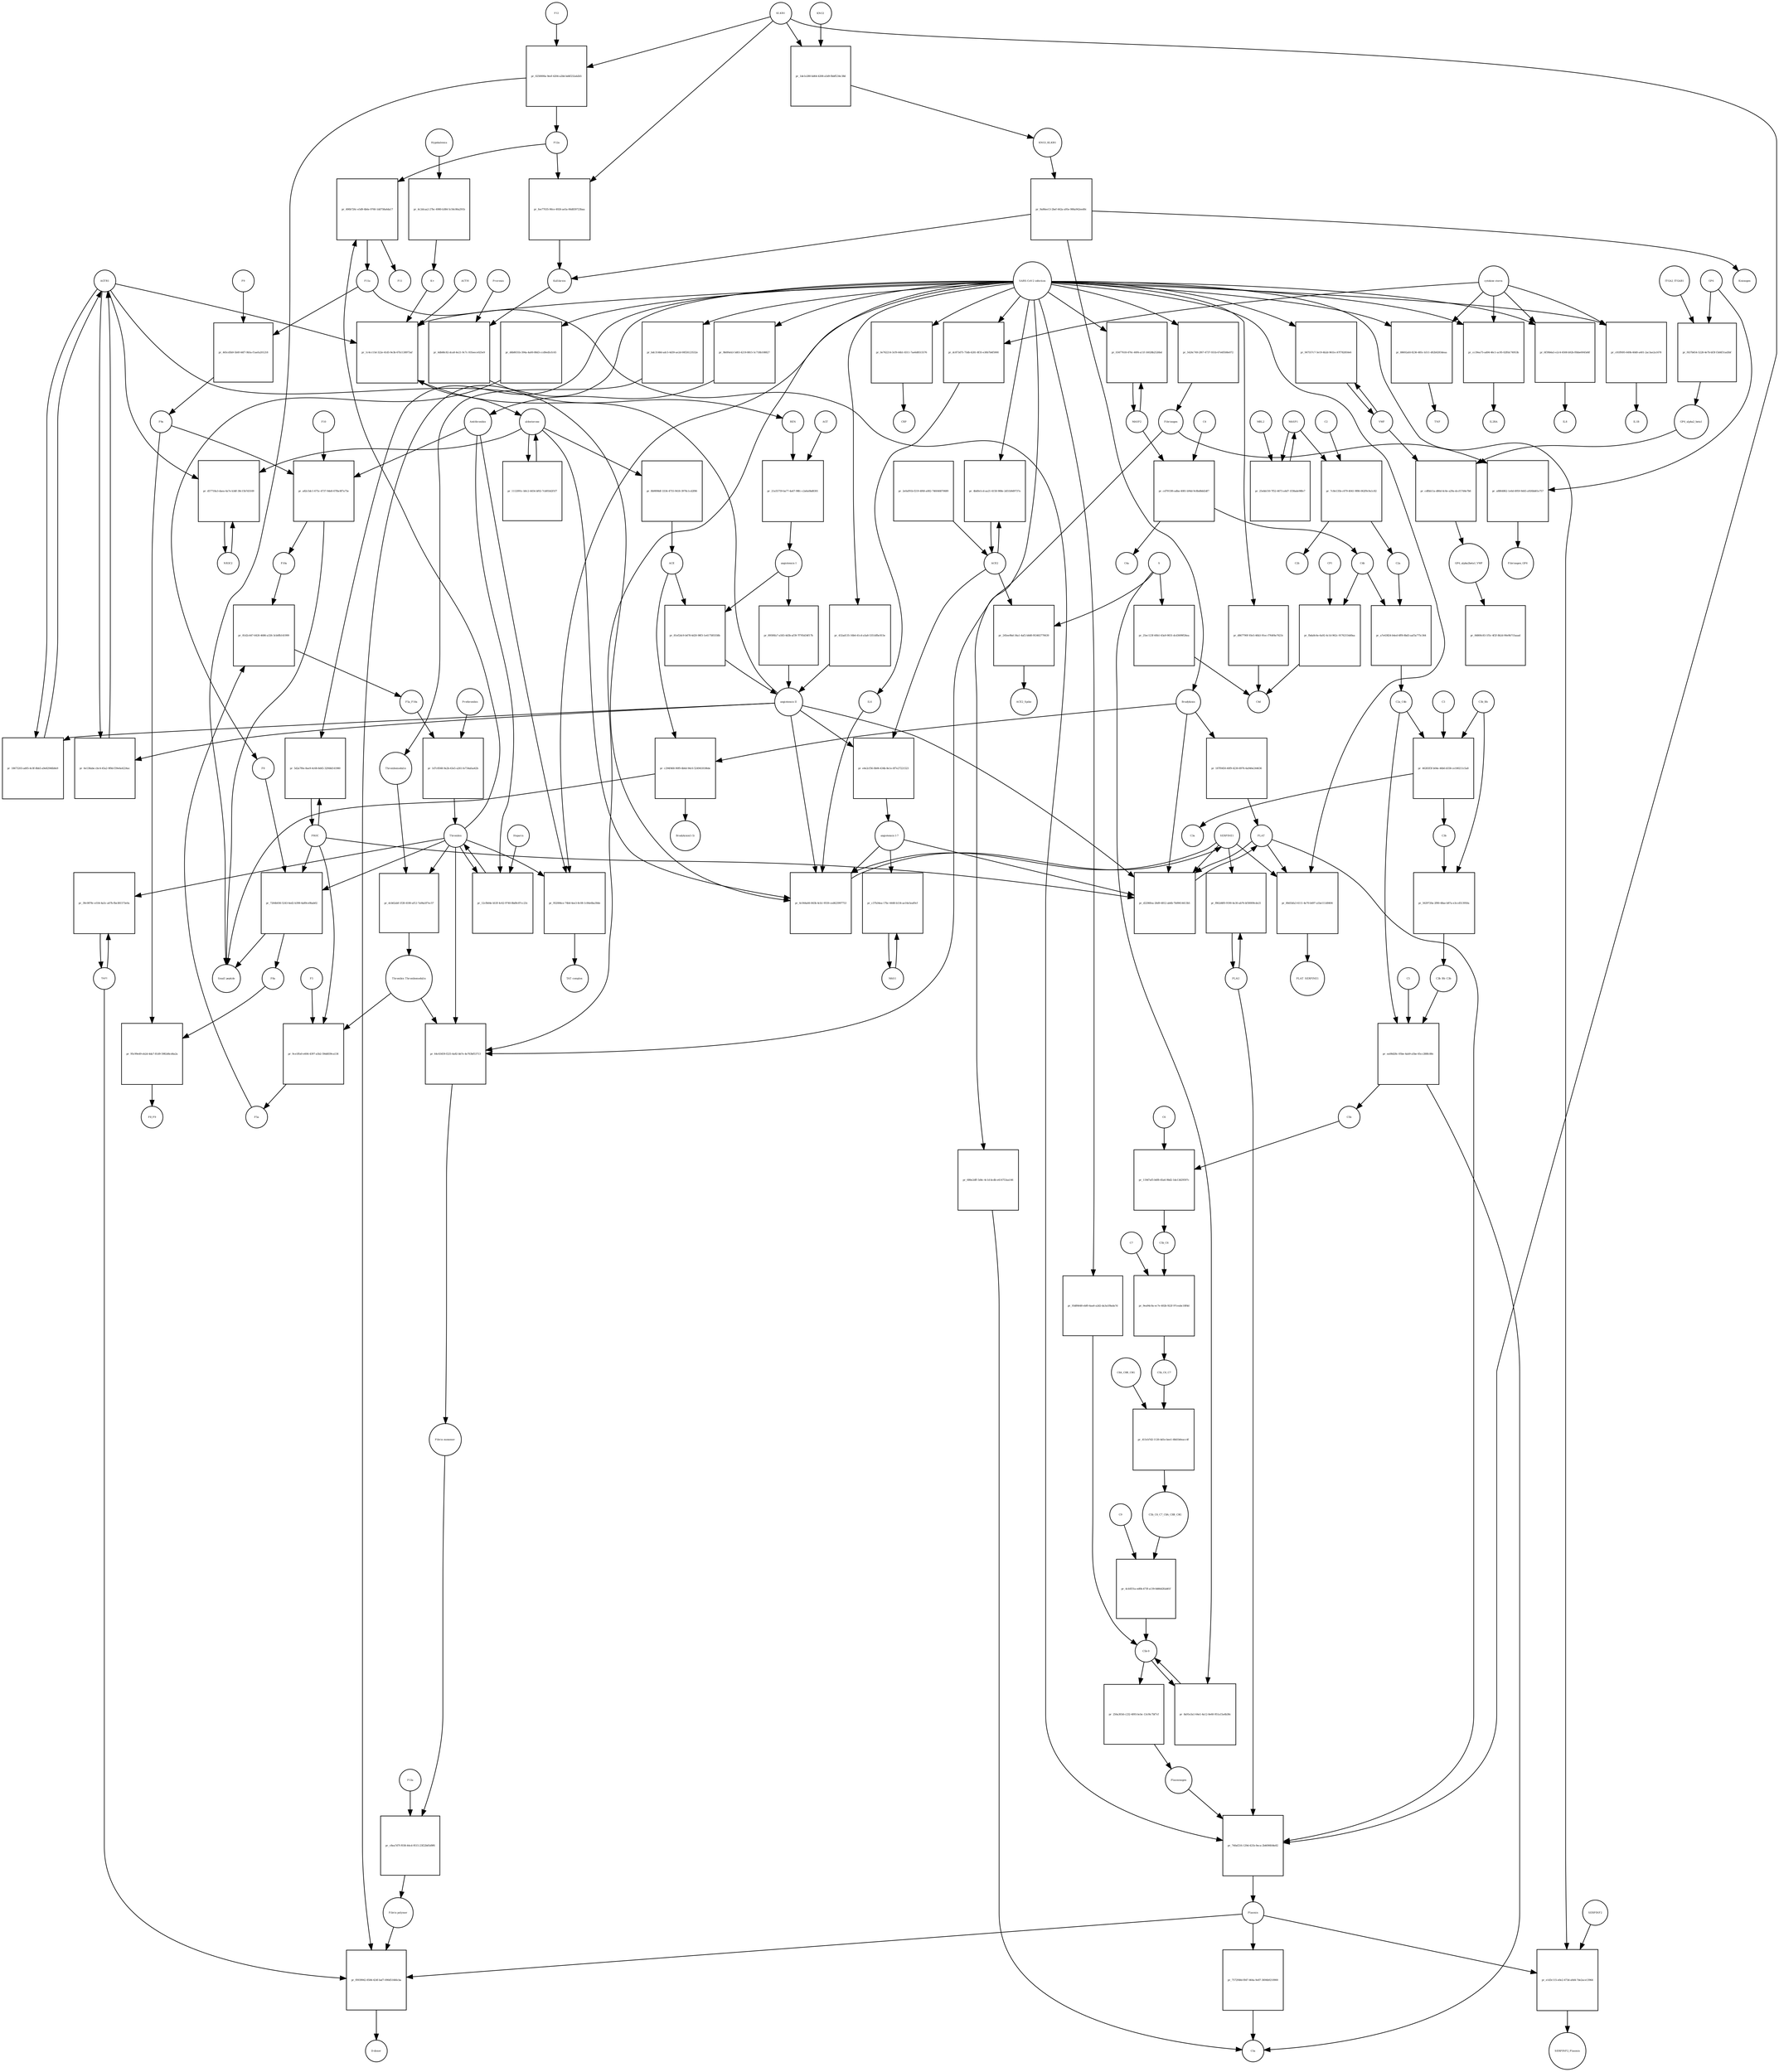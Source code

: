 strict digraph  {
F8 [annotation="urn_miriam_hgnc_3546|urn_miriam_taxonomy_9606", bipartite=0, cls=macromolecule, fontsize=4, label=F8, shape=circle];
"pr_7264b036-5243-4ed2-b398-4a89ce9bab02" [annotation="", bipartite=1, cls=process, fontsize=4, label="pr_7264b036-5243-4ed2-b398-4a89ce9bab02", shape=square];
"Small peptide" [annotation=urn_miriam_mesh_D010446, bipartite=0, cls=macromolecule, fontsize=4, label="Small peptide", shape=circle];
F8a [annotation="urn_miriam_hgnc.symbol_F8|urn_miriam_mesh_D015944|urn_miriam_taxonomy_9606", bipartite=0, cls=macromolecule, fontsize=4, label=F8a, shape=circle];
Thrombin [annotation="urn_miriam_hgnc_3535|urn_miriam_taxonomy_9606", bipartite=0, cls=macromolecule, fontsize=4, label=Thrombin, shape=circle];
PROC [annotation="urn_miriam_hgnc_9451|urn_miriam_taxonomy_9606", bipartite=0, cls=macromolecule, fontsize=4, label=PROC, shape=circle];
AGTR1 [annotation=urn_miriam_hgnc_336, bipartite=0, cls=macromolecule, fontsize=4, label=AGTR1, shape=circle];
"pr_18673203-ad05-4c0f-8bb5-a9e82946b8e9" [annotation="", bipartite=1, cls=process, fontsize=4, label="pr_18673203-ad05-4c0f-8bb5-a9e82946b8e9", shape=square];
"angiotensin II" [annotation="urn_miriam_obo.chebi_CHEBI%3A2718|urn_miriam_taxonomy_9606", bipartite=0, cls="simple chemical", fontsize=4, label="angiotensin II", shape=circle];
NR3C2 [annotation="", bipartite=0, cls=macromolecule, fontsize=4, label=NR3C2, shape=circle];
"pr_d57718a3-daea-4a7e-b3df-38c15b7d3169" [annotation="", bipartite=1, cls=process, fontsize=4, label="pr_d57718a3-daea-4a7e-b3df-38c15b7d3169", shape=square];
aldosterone [annotation="urn_miriam_obo.chebi_CHEBI%3A27584", bipartite=0, cls="simple chemical", fontsize=4, label=aldosterone, shape=circle];
"pr_1112091c-b0c2-4454-bf02-7cbf03d2f1f7" [annotation="", bipartite=1, cls=process, fontsize=4, label="pr_1112091c-b0c2-4454-bf02-7cbf03d2f1f7", shape=square];
SERPINE1 [annotation="", bipartite=0, cls=macromolecule, fontsize=4, label=SERPINE1, shape=circle];
"pr_6c044a66-843b-4cb1-9559-ced623997753" [annotation="", bipartite=1, cls=process, fontsize=4, label="pr_6c044a66-843b-4cb1-9559-ced623997753", shape=square];
"angiotensin I-7" [annotation="urn_miriam_obo.chebi_CHEBI%3A55438|urn_miriam_taxonomy_9606", bipartite=0, cls="simple chemical", fontsize=4, label="angiotensin I-7", shape=circle];
IL6 [annotation="urn_miriam_hgnc_6018|urn_miriam_taxonomy_9606", bipartite=0, cls=macromolecule, fontsize=4, label=IL6, shape=circle];
"pr_1c4cc15d-322e-41d5-9e3b-67b1138973af" [annotation="", bipartite=1, cls=process, fontsize=4, label="pr_1c4cc15d-322e-41d5-9e3b-67b1138973af", shape=square];
"SARS-CoV-2 infection" [annotation="urn_miriam_taxonomy_2697049|urn_miriam_mesh_D012327", bipartite=0, cls=phenotype, fontsize=4, label="SARS-CoV-2 infection", shape=circle];
"K+" [annotation="urn_miriam_obo.chebi_CHEBI%3A29103", bipartite=0, cls="simple chemical", fontsize=4, label="K+", shape=circle];
ACTH [annotation=urn_miriam_hgnc_9201, bipartite=0, cls="simple chemical", fontsize=4, label=ACTH, shape=circle];
"pr_432ad135-16b4-41cd-a5a8-5351dfbc815e" [annotation="", bipartite=1, cls=process, fontsize=4, label="pr_432ad135-16b4-41cd-a5a8-5351dfbc815e", shape=square];
Bradykinin [annotation="urn_miriam_obo.chebi_CHEBI%3A3165|urn_miriam_taxonomy_9606", bipartite=0, cls=macromolecule, fontsize=4, label=Bradykinin, shape=circle];
"pr_c294f468-90f9-4b6d-94c0-5249418186de" [annotation="", bipartite=1, cls=process, fontsize=4, label="pr_c294f468-90f9-4b6d-94c0-5249418186de", shape=square];
"Bradykinin(1-5)" [annotation="urn_miriam_mesh_C079000|urn_miriam_taxonomy_9606", bipartite=0, cls=macromolecule, fontsize=4, label="Bradykinin(1-5)", shape=circle];
ACE [annotation="urn_miriam_hgnc_2707|urn_miriam_taxonomy_9606", bipartite=0, cls=macromolecule, fontsize=4, label=ACE, shape=circle];
"pr_187f0450-40f9-4230-8976-6a946e244636" [annotation="", bipartite=1, cls=process, fontsize=4, label="pr_187f0450-40f9-4230-8976-6a946e244636", shape=square];
PLAT [annotation="urn_miriam_hgnc_9051|urn_miriam_taxonomy_9606", bipartite=0, cls=macromolecule, fontsize=4, label=PLAT, shape=circle];
"pr_6e138abe-cbc4-45a2-9f8d-f39e6a4224ac" [annotation="", bipartite=1, cls=process, fontsize=4, label="pr_6e138abe-cbc4-45a2-9f8d-f39e6a4224ac", shape=square];
MAS1 [annotation="", bipartite=0, cls=macromolecule, fontsize=4, label=MAS1, shape=circle];
"pr_c37b34ea-17bc-4448-b134-ae16e5eaf0cf" [annotation="", bipartite=1, cls=process, fontsize=4, label="pr_c37b34ea-17bc-4448-b134-ae16e5eaf0cf", shape=square];
Fibrinogen [annotation="urn_miriam_pubmed_19296670|urn_miriam_obo.go_GO%3A0005577|urn_miriam_hgnc_3661|urn_miriam_hgnc_3662|urn_miriam_hgnc_3694|urn_miriam_taxonomy_9606", bipartite=0, cls=complex, fontsize=4, label=Fibrinogen, shape=circle];
"pr_a8864862-1e6d-4959-9d45-a926bb81e757" [annotation="", bipartite=1, cls=process, fontsize=4, label="pr_a8864862-1e6d-4959-9d45-a926bb81e757", shape=square];
GP6 [annotation="urn_miriam_hgnc_HGNC%3A14388|urn_miriam_taxonomy_9606", bipartite=0, cls=macromolecule, fontsize=4, label=GP6, shape=circle];
Fibrinogen_GP6 [annotation="urn_miriam_pubmed_19296670|urn_miriam_obo.go_GO%3A0005577|urn_miriam_hgnc_HGNC%3A14388|urn_miriam_taxonomy_9606", bipartite=0, cls=complex, fontsize=4, label=Fibrinogen_GP6, shape=circle];
GP6_alpha2_beta1 [annotation="urn_miriam_pubmed_25051961|urn_miriam_taxonomy_10090|urn_miriam_hgnc_14338|urn_miriam_hgnc_6137|urn_miriam_hgnc_6153", bipartite=0, cls=complex, fontsize=4, label=GP6_alpha2_beta1, shape=circle];
"pr_cdfbb11a-d86d-4c6e-a29a-dccf17d4e7b6" [annotation="", bipartite=1, cls=process, fontsize=4, label="pr_cdfbb11a-d86d-4c6e-a29a-dccf17d4e7b6", shape=square];
VWF [annotation="urn_miriam_hgnc_12726|urn_miriam_taxonomy_9606", bipartite=0, cls=macromolecule, fontsize=4, label=VWF, shape=circle];
GP6_alpha2beta1_VWF [annotation="urn_miriam_pubmed_25051961|urn_miriam_taxonomy_10090|urn_miriam_hgnc_14338|urn_miriam_hgnc_6137|urn_miriam_hgnc_6153|urn_miriam_hgnc_12726", bipartite=0, cls=complex, fontsize=4, label=GP6_alpha2beta1_VWF, shape=circle];
"pr_f437b654-5228-4e7b-bf3f-f3d4f31ad3bf" [annotation="", bipartite=1, cls=process, fontsize=4, label="pr_f437b654-5228-4e7b-bf3f-f3d4f31ad3bf", shape=square];
ITGA2_ITGAB1 [annotation="urn_miriam_intact_EBI-16428357|urn_miriam_hgnc_6137|urn_miriam_hgnc_6153|urn_miriam_taxonomy_9606", bipartite=0, cls=complex, fontsize=4, label=ITGA2_ITGAB1, shape=circle];
"pr_84800c83-1f5c-4f2f-8b2d-90e9b715aaad" [annotation="", bipartite=1, cls="omitted process", fontsize=4, label="pr_84800c83-1f5c-4f2f-8b2d-90e9b715aaad", shape=square];
"Fibrin polymer" [annotation="urn_miriam_mesh_C465961|urn_miriam_taxonomy_9606", bipartite=0, cls=macromolecule, fontsize=4, label="Fibrin polymer", shape=circle];
"pr_f0939942-8584-424f-baf7-090d51666cba" [annotation="", bipartite=1, cls=process, fontsize=4, label="pr_f0939942-8584-424f-baf7-090d51666cba", shape=square];
"D-dimer" [annotation="urn_miriam_pubmed_19008457|urn_miriam_mesh_C036309|urn_miriam_taxonomy_9606", bipartite=0, cls=macromolecule, fontsize=4, label="D-dimer", shape=circle];
Plasmin [annotation="urn_miriam_hgnc.symbol_PLG|urn_miriam_mesh_D005341|urn_miriam_brenda_3.4.21.7|urn_miriam_taxonomy_9606", bipartite=0, cls=macromolecule, fontsize=4, label=Plasmin, shape=circle];
TAFI [annotation="urn_miriam_hgnc_1546|urn_miriam_taxonomy_9606", bipartite=0, cls=macromolecule, fontsize=4, label=TAFI, shape=circle];
"Fibrin monomer" [annotation="urn_miriam_mesh_C011468|urn_miriam_taxonomy_9606", bipartite=0, cls=macromolecule, fontsize=4, label="Fibrin monomer", shape=circle];
"pr_c8ea7d7f-f038-44cd-9515-23f22b05d9f6" [annotation="", bipartite=1, cls=process, fontsize=4, label="pr_c8ea7d7f-f038-44cd-9515-23f22b05d9f6", shape=square];
F13a [annotation="urn_miriam_hgnc.symbol_F13|urn_miriam_mesh_D026122|urn_miriam_brenda_2.3.2.13|urn_miriam_taxonomy_9606", bipartite=0, cls=macromolecule, fontsize=4, label=F13a, shape=circle];
"pr_88692afd-8236-485c-b511-d02b0283deaa" [annotation="", bipartite=1, cls=process, fontsize=4, label="pr_88692afd-8236-485c-b511-d02b0283deaa", shape=square];
TNF [annotation="urn_miriam_hgnc_11892|urn_miriam_taxonomy_9606", bipartite=0, cls=macromolecule, fontsize=4, label=TNF, shape=circle];
"cytokine storm" [annotation="urn_miriam_pubmed_2504360|urn_miriam_taxonomy_9606", bipartite=0, cls=phenotype, fontsize=4, label="cytokine storm", shape=circle];
"pr_7572f48d-f847-464a-9e87-3694b9210900" [annotation="", bipartite=1, cls=process, fontsize=4, label="pr_7572f48d-f847-464a-9e87-3694b9210900", shape=square];
C5a [annotation="urn_miriam_hgnc.symbol_C5|urn_miriam_mesh_D015936|urn_miriam_taxonomy_9606", bipartite=0, cls=macromolecule, fontsize=4, label=C5a, shape=circle];
"pr_256a303d-c232-4093-bcbc-13cf4c7bf7cf" [annotation="", bipartite=1, cls=process, fontsize=4, label="pr_256a303d-c232-4093-bcbc-13cf4c7bf7cf", shape=square];
Plasminogen [annotation="urn_miriam_hgnc_9071|urn_miriam_taxonomy_9606", bipartite=0, cls=macromolecule, fontsize=4, label=Plasminogen, shape=circle];
"C5b-9" [annotation="urn_miriam_obo.go_GO%3A0005579|urn_miriam_mesh_D015938|urn_miriam_mesh_D050776|urn_miriam_hgnc_1339|urn_miriam_hgnc_1346|urn_miriam_hgnc_1352|urn_miriam_hgnc_1353|urn_miriam_hgnc_1354|urn_miriam_hgnc_1358|urn_miriam_taxonomy_9606", bipartite=0, cls=complex, fontsize=4, label="C5b-9", shape=circle];
C2 [annotation="urn_miriam_hgnc_1248|urn_miriam_taxonomy_9606", bipartite=0, cls=macromolecule, fontsize=4, label=C2, shape=circle];
"pr_7c8e135b-c679-4041-9f86-062f9c9a1c82" [annotation="", bipartite=1, cls=process, fontsize=4, label="pr_7c8e135b-c679-4041-9f86-062f9c9a1c82", shape=square];
C2a [annotation="urn_miriam_hgnc.symbol_C2|urn_miriam_mesh_D050678|urn_miriam_taxonomy_9606", bipartite=0, cls=macromolecule, fontsize=4, label=C2a, shape=circle];
C2b [annotation="urn_miriam_hgnc.symbol_C2|urn_miriam_mesh_D050679|urn_miriam_taxonomy_9606", bipartite=0, cls=macromolecule, fontsize=4, label=C2b, shape=circle];
MASP1 [annotation="urn_miriam_hgnc_6901|urn_miriam_taxonomy_9606", bipartite=0, cls=macromolecule, fontsize=4, label=MASP1, shape=circle];
"pr_cc39ea75-ad04-46c1-ac95-02ffdc74953b" [annotation="", bipartite=1, cls=process, fontsize=4, label="pr_cc39ea75-ad04-46c1-ac95-02ffdc74953b", shape=square];
IL2RA [annotation="urn_miriam_hgnc_6008|urn_miriam_taxonomy_9606", bipartite=0, cls=macromolecule, fontsize=4, label=IL2RA, shape=circle];
"pr_6f39b6a5-e2c4-4508-b92b-f0bbe0045d4f" [annotation="", bipartite=1, cls=process, fontsize=4, label="pr_6f39b6a5-e2c4-4508-b92b-f0bbe0045d4f", shape=square];
IL8 [annotation="urn_miriam_hgnc_6025|urn_miriam_taxonomy_9606", bipartite=0, cls=macromolecule, fontsize=4, label=IL8, shape=circle];
"pr_686e2dff-5d4c-4c1d-bcdb-e414753aa146" [annotation="", bipartite=1, cls=process, fontsize=4, label="pr_686e2dff-5d4c-4c1d-bcdb-e414753aa146", shape=square];
"pr_dc873d75-75db-4281-8f35-e30b7b4f5900" [annotation="", bipartite=1, cls=process, fontsize=4, label="pr_dc873d75-75db-4281-8f35-e30b7b4f5900", shape=square];
"pr_c81ff695-649b-40d0-a401-2ac3ae2a1678" [annotation="", bipartite=1, cls=process, fontsize=4, label="pr_c81ff695-649b-40d0-a401-2ac3ae2a1678", shape=square];
IL1B [annotation="urn_miriam_hgnc_5992|urn_miriam_taxonomy_9606", bipartite=0, cls=macromolecule, fontsize=4, label=IL1B, shape=circle];
Prorenin [annotation="urn_miriam_hgnc_9958|urn_miriam_taxonomy_9606", bipartite=0, cls=macromolecule, fontsize=4, label=Prorenin, shape=circle];
"pr_4db68c82-dca8-4e21-9c7c-935eece025e9" [annotation="", bipartite=1, cls=process, fontsize=4, label="pr_4db68c82-dca8-4e21-9c7c-935eece025e9", shape=square];
REN [annotation="urn_miriam_hgnc.symbol_REN|urn_miriam_taxonomy_9606", bipartite=0, cls=macromolecule, fontsize=4, label=REN, shape=circle];
Kallikrein [annotation="urn_miriam_hgnc.symbol_KLKB1|urn_miriam_mesh_D020842|urn_miriam_brenda_3.4.21.34|urn_miriam_taxonomy_9606", bipartite=0, cls=macromolecule, fontsize=4, label=Kallikrein, shape=circle];
KLKB1 [annotation="urn_miriam_hgnc_6371|urn_miriam_taxonomy_9606", bipartite=0, cls=macromolecule, fontsize=4, label=KLKB1, shape=circle];
"pr_fee77035-90ce-4926-ae5a-06d839723baa" [annotation="", bipartite=1, cls=process, fontsize=4, label="pr_fee77035-90ce-4926-ae5a-06d839723baa", shape=square];
F12a [annotation="urn_miriam_hgnc.symbol_F12|urn_miriam_mesh_D015956|urn_miriam_brenda_3.4.21.38|urn_miriam_taxonomy_9606", bipartite=0, cls=macromolecule, fontsize=4, label=F12a, shape=circle];
"pr_bdc3148d-adc5-4d39-ae2d-00f26123532e" [annotation="", bipartite=1, cls=process, fontsize=4, label="pr_bdc3148d-adc5-4d39-ae2d-00f26123532e", shape=square];
Thrombomodulin [annotation="urn_miriam_hgnc_11784|urn_miriam_taxonomy_9606", bipartite=0, cls=macromolecule, fontsize=4, label=Thrombomodulin, shape=circle];
"pr_e1d3c115-e0e2-473d-a9d4-7de2ace13964" [annotation="", bipartite=1, cls=process, fontsize=4, label="pr_e1d3c115-e0e2-473d-a9d4-7de2ace13964", shape=square];
SERPINF2 [annotation="urn_miriam_hgnc_9075|urn_miriam_taxonomy_9606", bipartite=0, cls=macromolecule, fontsize=4, label=SERPINF2, shape=circle];
SERPINF2_Plasmin [annotation="urn_miriam_pubmed_2437112|urn_miriam_biogrid_314240|urn_miriam_hgnc_9075|urn_miriam_mesh_D005341|urn_miriam_taxonomy_9606", bipartite=0, cls=complex, fontsize=4, label=SERPINF2_Plasmin, shape=circle];
"pr_d867790f-93e5-46b3-91ec-f764f4e7623c" [annotation="", bipartite=1, cls=process, fontsize=4, label="pr_d867790f-93e5-46b3-91ec-f764f4e7623c", shape=square];
C4d [annotation="urn_miriam_hgnc.symbol_C4b|urn_miriam_mesh_C032261|urn_miriam_taxonomy_9606", bipartite=0, cls=macromolecule, fontsize=4, label=C4d, shape=circle];
"pr_93df6648-ebf0-4aa6-a2d2-da3a1f8ada7d" [annotation="", bipartite=1, cls=process, fontsize=4, label="pr_93df6648-ebf0-4aa6-a2d2-da3a1f8ada7d", shape=square];
"pr_5d2a7f6e-8ae9-4c68-8d45-32f48d141980" [annotation="", bipartite=1, cls=process, fontsize=4, label="pr_5d2a7f6e-8ae9-4c68-8d45-32f48d141980", shape=square];
"pr_947557c7-5e19-4b2d-961b-c47f782850e6" [annotation="", bipartite=1, cls=process, fontsize=4, label="pr_947557c7-5e19-4b2d-961b-c47f782850e6", shape=square];
"pr_0e762214-3cf9-44b1-8311-7ae6d8515576" [annotation="", bipartite=1, cls=process, fontsize=4, label="pr_0e762214-3cf9-44b1-8311-7ae6d8515576", shape=square];
CRP [annotation="urn_miriam_hgnc_2367|urn_miriam_taxonomy_9606", bipartite=0, cls=macromolecule, fontsize=4, label=CRP, shape=circle];
"pr_8a91e3a1-64e1-4a12-8e60-951a15a4b38c" [annotation="", bipartite=1, cls=process, fontsize=4, label="pr_8a91e3a1-64e1-4a12-8e60-951a15a4b38c", shape=square];
S [annotation="urn_miriam_uniprot_P0DTC2|urn_miriam_uniprot_P59594|urn_miriam_taxonomy_2697049", bipartite=0, cls=macromolecule, fontsize=4, label=S, shape=circle];
"pr_25ec123f-60b1-43a9-9831-dcd3699f26ea" [annotation="", bipartite=1, cls=process, fontsize=4, label="pr_25ec123f-60b1-43a9-9831-dcd3699f26ea", shape=square];
"pr_e4e2cf56-0b06-434b-8e1e-0f7e27221523" [annotation="", bipartite=1, cls=process, fontsize=4, label="pr_e4e2cf56-0b06-434b-8e1e-0f7e27221523", shape=square];
ACE2 [annotation="urn_miriam_hgnc_13557|urn_miriam_taxonomy_9606", bipartite=0, cls=macromolecule, fontsize=4, label=ACE2, shape=circle];
"pr_2e0af91b-f219-4f68-a082-746046870689" [annotation="", bipartite=1, cls=process, fontsize=4, label="pr_2e0af91b-f219-4f68-a082-746046870689", shape=square];
"pr_245ee9bd-34a1-4af2-b8d0-f63402770639" [annotation="", bipartite=1, cls=process, fontsize=4, label="pr_245ee9bd-34a1-4af2-b8d0-f63402770639", shape=square];
ACE2_Spike [annotation="urn_miriam_pdb_6CS2|urn_miriam_hgnc_13557|urn_miriam_uniprot_P0DTC2|urn_miriam_taxonomy_9606|urn_miriam_taxonomy_2697049", bipartite=0, cls=complex, fontsize=4, label=ACE2_Spike, shape=circle];
"pr_4bd0e1cd-aa21-4158-988e-2d51b9d9737a" [annotation="", bipartite=1, cls=process, fontsize=4, label="pr_4bd0e1cd-aa21-4158-988e-2d51b9d9737a", shape=square];
"pr_9b0f4eb3-5d03-4219-8815-5c718b108827" [annotation="", bipartite=1, cls=process, fontsize=4, label="pr_9b0f4eb3-5d03-4219-8815-5c718b108827", shape=square];
Antithrombin [annotation="urn_miriam_hgnc_775|urn_miriam_taxonomy_9606", bipartite=0, cls=macromolecule, fontsize=4, label=Antithrombin, shape=circle];
"pr_d6b8031b-394a-4a00-88d3-ccd9ed5cfc65" [annotation="", bipartite=1, cls=process, fontsize=4, label="pr_d6b8031b-394a-4a00-88d3-ccd9ed5cfc65", shape=square];
C4b [annotation="urn_miriam_hgnc_1324|urn_miriam_taxonomy_9606", bipartite=0, cls=macromolecule, fontsize=4, label=C4b, shape=circle];
"pr_fbda8c6e-6a92-4c1d-962c-91762154d0aa" [annotation="", bipartite=1, cls=process, fontsize=4, label="pr_fbda8c6e-6a92-4c1d-962c-91762154d0aa", shape=square];
CFI [annotation="urn_miriam_hgnc_2771|urn_miriam_taxonomy_9606", bipartite=0, cls=macromolecule, fontsize=4, label=CFI, shape=circle];
C3b [annotation="urn_miriam_hgnc.symbol_C3|urn_miriam_mesh_D003179|urn_miriam_taxonomy_9606", bipartite=0, cls=macromolecule, fontsize=4, label=C3b, shape=circle];
"pr_5629720a-2f80-48ae-b87a-e3ccd513950a" [annotation="", bipartite=1, cls=process, fontsize=4, label="pr_5629720a-2f80-48ae-b87a-e3ccd513950a", shape=square];
C3b_Bb [annotation="urn_miriam_pubmed_12440962|urn_miriam_brenda_3.4.21.47|urn_miriam_mesh_D051561|urn_miriam_mesh_D003179|urn_miriam_hgnc_1037|urn_miriam_taxonomy_9606", bipartite=0, cls=complex, fontsize=4, label=C3b_Bb, shape=circle];
C3b_Bb_C3b [annotation="urn_miriam_pubmed_12440962|urn_miriam_brenda_34.4.21.47|urn_miriam_mesh_D051566|urn_miriam_mesh_D003179|urn_miriam_hgnc_1037|urn_miriam_taxonomy_9606", bipartite=0, cls=complex, fontsize=4, label=C3b_Bb_C3b, shape=circle];
"pr_a7e43824-b4ed-4ff8-8bd3-aaf3a775c364" [annotation="", bipartite=1, cls=process, fontsize=4, label="pr_a7e43824-b4ed-4ff8-8bd3-aaf3a775c364", shape=square];
C2a_C4b [annotation="urn_miriam_mesh_D051574|urn_miriam_brenda_3.4.21.43|urn_miriam_mesh_D050678|urn_miriam_hgnc_1324|urn_miriam_taxonomy_9606", bipartite=0, cls=complex, fontsize=4, label=C2a_C4b, shape=circle];
C4 [annotation="urn_miriam_mesh_D00318|urn_miriam_taxonomy_9606", bipartite=0, cls=macromolecule, fontsize=4, label=C4, shape=circle];
"pr_cd7915f6-adba-4081-b94d-9c8bd8dd2df7" [annotation="", bipartite=1, cls=process, fontsize=4, label="pr_cd7915f6-adba-4081-b94d-9c8bd8dd2df7", shape=square];
C4a [annotation="urn_miriam_hgnc_1323|urn_miriam_taxonomy_9606", bipartite=0, cls=macromolecule, fontsize=4, label=C4a, shape=circle];
MASP2 [annotation="urn_miriam_hgnc_6902|urn_miriam_taxonomy_9606", bipartite=0, cls=macromolecule, fontsize=4, label=MASP2, shape=circle];
"pr_25ebb150-7f52-4673-a4d7-1f38ade98fe7" [annotation="", bipartite=1, cls=process, fontsize=4, label="pr_25ebb150-7f52-4673-a4d7-1f38ade98fe7", shape=square];
MBL2 [annotation="urn_miriam_hgnc_6902|urn_miriam_taxonomy_9606", bipartite=0, cls=macromolecule, fontsize=4, label=MBL2, shape=circle];
"pr_03477618-470c-40f4-a11f-16028b2526bd" [annotation="", bipartite=1, cls=process, fontsize=4, label="pr_03477618-470c-40f4-a11f-16028b2526bd", shape=square];
PLAU [annotation="urn_miriam_hgnc_9052|urn_miriam_taxonomy_9606", bipartite=0, cls=macromolecule, fontsize=4, label=PLAU, shape=circle];
"pr_f862d4f0-9190-4e30-ab76-bf30009cde21" [annotation="", bipartite=1, cls=process, fontsize=4, label="pr_f862d4f0-9190-4e30-ab76-bf30009cde21", shape=square];
C5b_C6_C7_C8A_C8B_C8G [annotation="urn_miriam_pubmed_28630159|urn_miriam_mesh_C042295|urn_miriam_mesh_D050776|urn_miriam_hgnc_1339|urn_miriam_hgnc_1352|urn_miriam_hgnc_1353|urn_miriam_hgnc_1354|urn_miriam_taxonomy_9606", bipartite=0, cls=complex, fontsize=4, label=C5b_C6_C7_C8A_C8B_C8G, shape=circle];
"pr_4cb5f31a-ed0b-473f-a139-8d66d2fab81f" [annotation="", bipartite=1, cls=process, fontsize=4, label="pr_4cb5f31a-ed0b-473f-a139-8d66d2fab81f", shape=square];
C9 [annotation="urn_miriam_hgnc_1358|urn_miriam_taxonomy_9606", bipartite=0, cls=macromolecule, fontsize=4, label=C9, shape=circle];
C5b_C6_C7 [annotation="urn_miriam_pubmed_28630159|urn_miriam_mesh_C037453|urn_miriam_mesh_D050776|urn_miriam_hgnc_1339|urn_miriam_hgnc_1346|urn_miriam_taxonomy_9606", bipartite=0, cls=complex, fontsize=4, label=C5b_C6_C7, shape=circle];
"pr_413cb7d2-1120-4d1e-bee1-68d1b0eacc4f" [annotation="", bipartite=1, cls=process, fontsize=4, label="pr_413cb7d2-1120-4d1e-bee1-68d1b0eacc4f", shape=square];
C8A_C8B_C8G [annotation="urn_miriam_mesh_D003185|urn_miriam_hgnc_1353|urn_miriam_hgnc_1352|urn_miriam_hgnc_1354|urn_miriam_taxonomy_9606", bipartite=0, cls=complex, fontsize=4, label=C8A_C8B_C8G, shape=circle];
C5b_C6 [annotation="urn_miriam_mesh_C050974|urn_miriam_mesh_D050776|urn_miriam_hgnc_1339|urn_miriam_taxonomy_9606", bipartite=0, cls=complex, fontsize=4, label=C5b_C6, shape=circle];
"pr_9ea94c0a-ec7e-402b-922f-97ceabc18f4d" [annotation="", bipartite=1, cls=process, fontsize=4, label="pr_9ea94c0a-ec7e-402b-922f-97ceabc18f4d", shape=square];
C7 [annotation="urn_miriam_hgnc_HGNC%3A1346|urn_miriam_taxonomy_9606", bipartite=0, cls=macromolecule, fontsize=4, label=C7, shape=circle];
C5b [annotation="urn_miriam_hgnc.symbol_C5|urn_miriam_mesh_D050776|urn_miriam_taxonomy_9606", bipartite=0, cls=macromolecule, fontsize=4, label=C5b, shape=circle];
"pr_119d7af5-b6f8-45a6-9bd2-1de13d29597c" [annotation="", bipartite=1, cls=process, fontsize=4, label="pr_119d7af5-b6f8-45a6-9bd2-1de13d29597c", shape=square];
C6 [annotation="urn_miriam_hgnc_1339|urn_miriam_taxonomy_9606", bipartite=0, cls=macromolecule, fontsize=4, label=C6, shape=circle];
C5 [annotation="urn_miriam_hgnc_1331|urn_miriam_taxonomy_9606", bipartite=0, cls=macromolecule, fontsize=4, label=C5, shape=circle];
"pr_ea08d28c-05be-4ab9-a5be-65cc288fc88c" [annotation="", bipartite=1, cls=process, fontsize=4, label="pr_ea08d28c-05be-4ab9-a5be-65cc288fc88c", shape=square];
C3 [annotation="urn_miriam_hgnc_1318|urn_miriam_taxonomy_9606", bipartite=0, cls=macromolecule, fontsize=4, label=C3, shape=circle];
"pr_46283f3f-b04e-44b6-b558-ce180211c5a8" [annotation="", bipartite=1, cls=process, fontsize=4, label="pr_46283f3f-b04e-44b6-b558-ce180211c5a8", shape=square];
C3a [annotation="urn_miriam_hgnc.symbol_C3|urn_miriam_mesh_D015926|urn_miriam_taxonomy_9606", bipartite=0, cls=macromolecule, fontsize=4, label=C3a, shape=circle];
"pr_dcb62abf-1f28-4180-af12-7a06a5f7ec57" [annotation="", bipartite=1, cls=process, fontsize=4, label="pr_dcb62abf-1f28-4180-af12-7a06a5f7ec57", shape=square];
Thrombin_Thrombomodulin [annotation="urn_miriam_pubmed_6282863|urn_miriam_taxonomy_9986|urn_miriam_biogrid_283352|urn_miriam_mesh_D013917|urn_miriam_hgnc_11784", bipartite=0, cls=complex, fontsize=4, label=Thrombin_Thrombomodulin, shape=circle];
"pr_64c63459-f225-4a82-bb7e-4e763bf53713" [annotation="", bipartite=1, cls=process, fontsize=4, label="pr_64c63459-f225-4a82-bb7e-4e763bf53713", shape=square];
KNG1_KLKB1 [annotation="urn_miriam_pubmed_17598838|urn_miriam_intact_EBI-10087151|urn_miriam_hgnc_6371|urn_miriam_hgnc_6383|urn_miriam_taxonomy_9606", bipartite=0, cls=complex, fontsize=4, label=KNG1_KLKB1, shape=circle];
"pr_9a86ee13-2bef-442a-a95e-986a942eed0c" [annotation="", bipartite=1, cls=process, fontsize=4, label="pr_9a86ee13-2bef-442a-a95e-986a942eed0c", shape=square];
Kininogen [annotation="urn_miriam_hgnc.symbol_KNG1|urn_miriam_mesh_D019679|urn_miriam_taxonomy_9606", bipartite=0, cls=macromolecule, fontsize=4, label=Kininogen, shape=circle];
"pr_5426c749-2f67-4737-931b-67e6f508e072" [annotation="", bipartite=1, cls=process, fontsize=4, label="pr_5426c749-2f67-4737-931b-67e6f508e072", shape=square];
"angiotensin I" [annotation="urn_miriam_obo.chebi_CHEBI%3A2718|urn_miriam_taxonomy_9606", bipartite=0, cls="simple chemical", fontsize=4, label="angiotensin I", shape=circle];
"pr_895f6fa7-a583-4d3b-af39-7f705d34f17b" [annotation="", bipartite=1, cls=process, fontsize=4, label="pr_895f6fa7-a583-4d3b-af39-7f705d34f17b", shape=square];
"pr_80d1bfa3-4111-4e70-b497-a1be111d0404" [annotation="", bipartite=1, cls=process, fontsize=4, label="pr_80d1bfa3-4111-4e70-b497-a1be111d0404", shape=square];
PLAT_SERPINE1 [annotation="urn_miriam_pubmed_22449964|urn_miriam_intact_EBI-7800882|urn_miriam_hgnc_9051|urn_miriam_hgnc_8593|urn_miriam_taxonomy_9606", bipartite=0, cls=complex, fontsize=4, label=PLAT_SERPINE1, shape=circle];
"pr_39c0878c-e554-4a5c-a67b-fbe381573e0a" [annotation="", bipartite=1, cls=process, fontsize=4, label="pr_39c0878c-e554-4a5c-a67b-fbe381573e0a", shape=square];
"pr_d2206fea-26d9-4812-ab6b-7b09614413b5" [annotation="", bipartite=1, cls=process, fontsize=4, label="pr_d2206fea-26d9-4812-ab6b-7b09614413b5", shape=square];
"pr_952084ce-74b4-4ee3-8c08-1c84e6ba30de" [annotation="", bipartite=1, cls=process, fontsize=4, label="pr_952084ce-74b4-4ee3-8c08-1c84e6ba30de", shape=square];
"TAT complex" [annotation="urn_miriam_pubmed_22930518|urn_miriam_mesh_C046193|urn_miriam_mesh_D013917|urn_miriam_hgnc_775|urn_miriam_taxonomy_9606", bipartite=0, cls=complex, fontsize=4, label="TAT complex", shape=circle];
"pr_740af216-129d-421b-9eca-2b4696fd4e82" [annotation="", bipartite=1, cls=process, fontsize=4, label="pr_740af216-129d-421b-9eca-2b4696fd4e82", shape=square];
F11a [annotation="urn_miriam_hgnc.symbol_F11|urn_miriam_mesh_D015945|urn_miriam_brenda_3.4.21.27|urn_miriam_taxonomy_9606", bipartite=0, cls=macromolecule, fontsize=4, label=F11a, shape=circle];
"pr_12cfb64e-b53f-4c62-9740-8bd9c87cc23c" [annotation="", bipartite=1, cls=process, fontsize=4, label="pr_12cfb64e-b53f-4c62-9740-8bd9c87cc23c", shape=square];
Heparin [annotation="urn_miriam_pubmed_708377|urn_miriam_obo.chebi_CHEBI%3A28304|urn_miriam_taxonomy_9606", bipartite=0, cls="simple chemical", fontsize=4, label=Heparin, shape=circle];
Prothrombin [annotation="urn_miriam_hgnc_3535|urn_miriam_taxonomy_9606", bipartite=0, cls=macromolecule, fontsize=4, label=Prothrombin, shape=circle];
"pr_1d7c8568-9a2b-43e5-a261-fe734afaa42b" [annotation="", bipartite=1, cls=process, fontsize=4, label="pr_1d7c8568-9a2b-43e5-a261-fe734afaa42b", shape=square];
F5a_F10a [annotation="urn_miriam_pubmed_2303476|urn_miriam_mesh_C022475|urn_miriam_mesh_D15943|urn_miriam_mesh_D015951|urn_miriam_taxonomy_9606", bipartite=0, cls=complex, fontsize=4, label=F5a_F10a, shape=circle];
F10a [annotation="urn_miriam_hgnc.symbol_F10|urn_miriam_mesh_D015951|urn_miriam_brenda_3.4.21.6|urn_miriam_taxonomy_9606", bipartite=0, cls=macromolecule, fontsize=4, label=F10a, shape=circle];
"pr_81d2c447-6420-4686-a326-3cb0fb141999" [annotation="", bipartite=1, cls=process, fontsize=4, label="pr_81d2c447-6420-4686-a326-3cb0fb141999", shape=square];
F5a [annotation="urn_miriam_hgnc.symbol_F5|urn_miriam_mesh_D015943|urn_miriam_taxonomy_9606", bipartite=0, cls=macromolecule, fontsize=4, label=F5a, shape=circle];
F5 [annotation="urn_miriam_hgnc_3541|urn_miriam_taxonomy_9606", bipartite=0, cls=macromolecule, fontsize=4, label=F5, shape=circle];
"pr_9ce1ffa0-e604-4397-a5b2-59dd039ca136" [annotation="", bipartite=1, cls=process, fontsize=4, label="pr_9ce1ffa0-e604-4397-a5b2-59dd039ca136", shape=square];
F9a [annotation="urn_miriam_hgnc.symbol_F9|urn_miriam_mesh_D015949|urn_miriam_taxonomy_9606", bipartite=0, cls=macromolecule, fontsize=4, label=F9a, shape=circle];
"pr_95c99e49-eb2d-4da7-81d9-5982d6cd4a2a" [annotation="", bipartite=1, cls=process, fontsize=4, label="pr_95c99e49-eb2d-4da7-81d9-5982d6cd4a2a", shape=square];
F8_F9 [annotation="urn_miriam_pubmed_22471307|urn_miriam_hgnc_3546|urn_miriam_hgnc_35531|urn_miriam_intact_EBI-11621595|urn_miriam_taxonomy_9606", bipartite=0, cls=complex, fontsize=4, label=F8_F9, shape=circle];
F9 [annotation="urn_miriam_hgnc_35531|urn_miriam_taxonomy_9606", bipartite=0, cls=macromolecule, fontsize=4, label=F9, shape=circle];
"pr_465cd5b9-5b0f-44f7-9b5a-f1aefa201218" [annotation="", bipartite=1, cls=process, fontsize=4, label="pr_465cd5b9-5b0f-44f7-9b5a-f1aefa201218", shape=square];
"pr_1de1e280-bd64-4208-a5d9-fbbff234c38d" [annotation="", bipartite=1, cls=process, fontsize=4, label="pr_1de1e280-bd64-4208-a5d9-fbbff234c38d", shape=square];
KNG1 [annotation="urn_miriam_hgnc.symbol_6383|urn_miriam_taxonomy_9606", bipartite=0, cls=macromolecule, fontsize=4, label=KNG1, shape=circle];
"pr_490b726c-e5d9-4b6e-9760-1dd758a6da17" [annotation="", bipartite=1, cls=process, fontsize=4, label="pr_490b726c-e5d9-4b6e-9760-1dd758a6da17", shape=square];
F11 [annotation="urn_miriam_hgnc_3529|urn_miriam_taxonomy_9606", bipartite=0, cls=macromolecule, fontsize=4, label=F11, shape=circle];
F12 [annotation="urn_miriam_hgnc_3530|urn_miriam_taxonomy_9606", bipartite=0, cls=macromolecule, fontsize=4, label=F12, shape=circle];
"pr_0250000a-9eef-4204-a2bb-bd4f232ab2b5" [annotation="", bipartite=1, cls=process, fontsize=4, label="pr_0250000a-9eef-4204-a2bb-bd4f232ab2b5", shape=square];
"pr_81ef2dc9-b478-4d20-98f3-1e417585558b" [annotation="", bipartite=1, cls=process, fontsize=4, label="pr_81ef2dc9-b478-4d20-98f3-1e417585558b", shape=square];
F10 [annotation="urn_miriam_hgnc_3528|urn_miriam_taxonomy_9606", bipartite=0, cls=macromolecule, fontsize=4, label=F10, shape=circle];
"pr_a82c5dc1-675c-4737-9de8-67fbc8f7a75e" [annotation="", bipartite=1, cls=process, fontsize=4, label="pr_a82c5dc1-675c-4737-9de8-67fbc8f7a75e", shape=square];
AGT [annotation="urn_miriam_hgnc_333|urn_miriam_taxonomy_9606", bipartite=0, cls=macromolecule, fontsize=4, label=AGT, shape=circle];
"pr_21a55759-ba77-4a67-98fc-c2a6a0bd8301" [annotation="", bipartite=1, cls=process, fontsize=4, label="pr_21a55759-ba77-4a67-98fc-c2a6a0bd8301", shape=square];
"pr_8b9898df-3334-4755-9418-3978c1cd2f86" [annotation="", bipartite=1, cls=process, fontsize=4, label="pr_8b9898df-3334-4755-9418-3978c1cd2f86", shape=square];
"pr_4c2dcaa2-27bc-4980-b384-5c56c86a291b" [annotation="", bipartite=1, cls=process, fontsize=4, label="pr_4c2dcaa2-27bc-4980-b384-5c56c86a291b", shape=square];
Hypokalemia [annotation="urn_miriam_mesh_D007008|urn_miriam_taxonomy_9606", bipartite=0, cls=phenotype, fontsize=4, label=Hypokalemia, shape=circle];
F8 -> "pr_7264b036-5243-4ed2-b398-4a89ce9bab02"  [annotation="", interaction_type=consumption];
"pr_7264b036-5243-4ed2-b398-4a89ce9bab02" -> "Small peptide"  [annotation="", interaction_type=production];
"pr_7264b036-5243-4ed2-b398-4a89ce9bab02" -> F8a  [annotation="", interaction_type=production];
F8a -> "pr_95c99e49-eb2d-4da7-81d9-5982d6cd4a2a"  [annotation="", interaction_type=consumption];
Thrombin -> "pr_7264b036-5243-4ed2-b398-4a89ce9bab02"  [annotation="urn_miriam_pubmed_15746105|urn_miriam_taxonomy_9606", interaction_type=catalysis];
Thrombin -> "pr_dcb62abf-1f28-4180-af12-7a06a5f7ec57"  [annotation="", interaction_type=consumption];
Thrombin -> "pr_64c63459-f225-4a82-bb7e-4e763bf53713"  [annotation="urn_miriam_pubmed_6282863|urn_miriam_pubmed_28228446|urn_miriam_pubmed_2117226|urn_miriam_taxonomy_9606", interaction_type=catalysis];
Thrombin -> "pr_39c0878c-e554-4a5c-a67b-fbe381573e0a"  [annotation="urn_miriam_pubmed_23809134|urn_miriam_taxonomy_9823", interaction_type=catalysis];
Thrombin -> "pr_952084ce-74b4-4ee3-8c08-1c84e6ba30de"  [annotation="", interaction_type=consumption];
Thrombin -> "pr_12cfb64e-b53f-4c62-9740-8bd9c87cc23c"  [annotation="", interaction_type=consumption];
Thrombin -> "pr_490b726c-e5d9-4b6e-9760-1dd758a6da17"  [annotation="urn_miriam_pubmed_21304106|urn_miriam_pubmed_8631976|urn_miriam_taxonomy_9606", interaction_type=catalysis];
PROC -> "pr_7264b036-5243-4ed2-b398-4a89ce9bab02"  [annotation="urn_miriam_pubmed_15746105|urn_miriam_taxonomy_9606", interaction_type=inhibition];
PROC -> "pr_5d2a7f6e-8ae9-4c68-8d45-32f48d141980"  [annotation="", interaction_type=consumption];
PROC -> "pr_d2206fea-26d9-4812-ab6b-7b09614413b5"  [annotation="urn_miriam_pubmed_10373228|urn_miriam_pubmed_3124286|urn_miriam_taxonomy_9606|urn_miriam_pubmed_12091055|urn_miriam_pubmed_3096399", interaction_type=inhibition];
PROC -> "pr_9ce1ffa0-e604-4397-a5b2-59dd039ca136"  [annotation="urn_miriam_pubmed_6282863|urn_miriam_pubmed_6572921|urn_miriam_pubmed_2322551|urn_miriam_taxonomy_9606", interaction_type=inhibition];
AGTR1 -> "pr_18673203-ad05-4c0f-8bb5-a9e82946b8e9"  [annotation="", interaction_type=consumption];
AGTR1 -> "pr_d57718a3-daea-4a7e-b3df-38c15b7d3169"  [annotation="urn_miriam_pubmed_21349712|urn_miriam_taxonomy_10116|urn_miriam_pubmed_7045029|urn_miriam_taxonomy_10090", interaction_type=catalysis];
AGTR1 -> "pr_6c044a66-843b-4cb1-9559-ced623997753"  [annotation="urn_miriam_pubmed_2091055|urn_miriam_taxonomy_9606|urn_miriam_pubmed_8034668|urn_miriam_pubmed_20591974|urn_miriam_pubmed_11983698", interaction_type=catalysis];
AGTR1 -> "pr_1c4cc15d-322e-41d5-9e3b-67b1138973af"  [annotation="urn_miriam_pubmed_8404594|urn_miriam_taxonomy_9606|urn_miriam_pubmed_173529|urn_miriam_taxonomy_9615|urn_miriam_pubmed_32565254", interaction_type=catalysis];
AGTR1 -> "pr_6e138abe-cbc4-45a2-9f8d-f39e6a4224ac"  [annotation="", interaction_type=consumption];
"pr_18673203-ad05-4c0f-8bb5-a9e82946b8e9" -> AGTR1  [annotation="", interaction_type=production];
"angiotensin II" -> "pr_18673203-ad05-4c0f-8bb5-a9e82946b8e9"  [annotation="", interaction_type=stimulation];
"angiotensin II" -> "pr_6c044a66-843b-4cb1-9559-ced623997753"  [annotation="urn_miriam_pubmed_2091055|urn_miriam_taxonomy_9606|urn_miriam_pubmed_8034668|urn_miriam_pubmed_20591974|urn_miriam_pubmed_11983698", interaction_type=catalysis];
"angiotensin II" -> "pr_1c4cc15d-322e-41d5-9e3b-67b1138973af"  [annotation="urn_miriam_pubmed_8404594|urn_miriam_taxonomy_9606|urn_miriam_pubmed_173529|urn_miriam_taxonomy_9615|urn_miriam_pubmed_32565254", interaction_type=catalysis];
"angiotensin II" -> "pr_6e138abe-cbc4-45a2-9f8d-f39e6a4224ac"  [annotation="urn_miriam_pubmed_8158359|urn_miriam_taxonomy_9606", interaction_type=stimulation];
"angiotensin II" -> "pr_e4e2cf56-0b06-434b-8e1e-0f7e27221523"  [annotation="", interaction_type=consumption];
"angiotensin II" -> "pr_d2206fea-26d9-4812-ab6b-7b09614413b5"  [annotation="urn_miriam_pubmed_10373228|urn_miriam_pubmed_3124286|urn_miriam_taxonomy_9606|urn_miriam_pubmed_12091055|urn_miriam_pubmed_3096399", interaction_type=catalysis];
NR3C2 -> "pr_d57718a3-daea-4a7e-b3df-38c15b7d3169"  [annotation="", interaction_type=consumption];
"pr_d57718a3-daea-4a7e-b3df-38c15b7d3169" -> NR3C2  [annotation="", interaction_type=production];
aldosterone -> "pr_d57718a3-daea-4a7e-b3df-38c15b7d3169"  [annotation="urn_miriam_pubmed_21349712|urn_miriam_taxonomy_10116|urn_miriam_pubmed_7045029|urn_miriam_taxonomy_10090", interaction_type=stimulation];
aldosterone -> "pr_1112091c-b0c2-4454-bf02-7cbf03d2f1f7"  [annotation="", interaction_type=consumption];
aldosterone -> "pr_6c044a66-843b-4cb1-9559-ced623997753"  [annotation="urn_miriam_pubmed_2091055|urn_miriam_taxonomy_9606|urn_miriam_pubmed_8034668|urn_miriam_pubmed_20591974|urn_miriam_pubmed_11983698", interaction_type=catalysis];
aldosterone -> "pr_8b9898df-3334-4755-9418-3978c1cd2f86"  [annotation="urn_miriam_pubmed_5932931|urn_miriam_taxonomy_10116", interaction_type=catalysis];
"pr_1112091c-b0c2-4454-bf02-7cbf03d2f1f7" -> aldosterone  [annotation="", interaction_type=production];
SERPINE1 -> "pr_6c044a66-843b-4cb1-9559-ced623997753"  [annotation="", interaction_type=consumption];
SERPINE1 -> "pr_f862d4f0-9190-4e30-ab76-bf30009cde21"  [annotation="urn_miriam_pubmed_21199867|urn_miriam_taxonomy_9606", interaction_type=inhibition];
SERPINE1 -> "pr_80d1bfa3-4111-4e70-b497-a1be111d0404"  [annotation="", interaction_type=consumption];
SERPINE1 -> "pr_d2206fea-26d9-4812-ab6b-7b09614413b5"  [annotation="urn_miriam_pubmed_10373228|urn_miriam_pubmed_3124286|urn_miriam_taxonomy_9606|urn_miriam_pubmed_12091055|urn_miriam_pubmed_3096399", interaction_type=inhibition];
"pr_6c044a66-843b-4cb1-9559-ced623997753" -> SERPINE1  [annotation="", interaction_type=production];
"angiotensin I-7" -> "pr_6c044a66-843b-4cb1-9559-ced623997753"  [annotation="urn_miriam_pubmed_2091055|urn_miriam_taxonomy_9606|urn_miriam_pubmed_8034668|urn_miriam_pubmed_20591974|urn_miriam_pubmed_11983698", interaction_type=inhibition];
"angiotensin I-7" -> "pr_c37b34ea-17bc-4448-b134-ae16e5eaf0cf"  [annotation="urn_miriam_pubmed_18026570|urn_miriam_taxonomy_10090", interaction_type=stimulation];
"angiotensin I-7" -> "pr_d2206fea-26d9-4812-ab6b-7b09614413b5"  [annotation="urn_miriam_pubmed_10373228|urn_miriam_pubmed_3124286|urn_miriam_taxonomy_9606|urn_miriam_pubmed_12091055|urn_miriam_pubmed_3096399", interaction_type=inhibition];
IL6 -> "pr_6c044a66-843b-4cb1-9559-ced623997753"  [annotation="urn_miriam_pubmed_2091055|urn_miriam_taxonomy_9606|urn_miriam_pubmed_8034668|urn_miriam_pubmed_20591974|urn_miriam_pubmed_11983698", interaction_type=catalysis];
"pr_1c4cc15d-322e-41d5-9e3b-67b1138973af" -> aldosterone  [annotation="", interaction_type=production];
"SARS-CoV-2 infection" -> "pr_1c4cc15d-322e-41d5-9e3b-67b1138973af"  [annotation="urn_miriam_pubmed_8404594|urn_miriam_taxonomy_9606|urn_miriam_pubmed_173529|urn_miriam_taxonomy_9615|urn_miriam_pubmed_32565254", interaction_type="necessary stimulation"];
"SARS-CoV-2 infection" -> "pr_432ad135-16b4-41cd-a5a8-5351dfbc815e"  [annotation="urn_miriam_pubmed_32048163|urn_miriam_taxonomy_9606", interaction_type=catalysis];
"SARS-CoV-2 infection" -> "pr_f0939942-8584-424f-baf7-090d51666cba"  [annotation="urn_miriam_pubmed_29096812|urn_miriam_pubmed_10574983|urn_miriam_pubmed_32172226|urn_miriam_taxonomy_9606", interaction_type="necessary stimulation"];
"SARS-CoV-2 infection" -> "pr_88692afd-8236-485c-b511-d02b0283deaa"  [annotation="urn_miriam_pubmed_32504360|urn_miriam_taxonomy_9606", interaction_type=stimulation];
"SARS-CoV-2 infection" -> "pr_cc39ea75-ad04-46c1-ac95-02ffdc74953b"  [annotation="urn_miriam_pubmed_32286245|urn_miriam_taxonomy_9606", interaction_type=stimulation];
"SARS-CoV-2 infection" -> "pr_6f39b6a5-e2c4-4508-b92b-f0bbe0045d4f"  [annotation="urn_miriam_pubmed_32286245|urn_miriam_taxonomy_9606", interaction_type=stimulation];
"SARS-CoV-2 infection" -> "pr_686e2dff-5d4c-4c1d-bcdb-e414753aa146"  [annotation="urn_miriam_pmc_PMC7260598|urn_miriam_taxonomy_9606", interaction_type="necessary stimulation"];
"SARS-CoV-2 infection" -> "pr_dc873d75-75db-4281-8f35-e30b7b4f5900"  [annotation="urn_miriam_pubmed_32286245|urn_miriam_taxonomy_9606", interaction_type=stimulation];
"SARS-CoV-2 infection" -> "pr_c81ff695-649b-40d0-a401-2ac3ae2a1678"  [annotation="urn_miriam_pubmed_32359396|urn_miriam_taxonomy_9606", interaction_type=stimulation];
"SARS-CoV-2 infection" -> "pr_bdc3148d-adc5-4d39-ae2d-00f26123532e"  [annotation="urn_miriam_doi_10.1101%2F2020.04.25.20077842|urn_miriam_taxonomy_9606", interaction_type="necessary stimulation"];
"SARS-CoV-2 infection" -> "pr_e1d3c115-e0e2-473d-a9d4-7de2ace13964"  [annotation="urn_miriam_pubmed_2437112|urn_miriam_doi_10.1101%2F2020.04.25.20077842|urn_miriam_taxonomy_9606", interaction_type=stimulation];
"SARS-CoV-2 infection" -> "pr_d867790f-93e5-46b3-91ec-f764f4e7623c"  [annotation="urn_miriam_pubmed_32299776|urn_miriam_taxonomy_9606", interaction_type=stimulation];
"SARS-CoV-2 infection" -> "pr_93df6648-ebf0-4aa6-a2d2-da3a1f8ada7d"  [annotation="urn_miriam_pmc_PMC7260598|urn_miriam_taxonomy_9606", interaction_type="necessary stimulation"];
"SARS-CoV-2 infection" -> "pr_5d2a7f6e-8ae9-4c68-8d45-32f48d141980"  [annotation="urn_miriam_pubmed_32302438|urn_miriam_taxonomy_9606", interaction_type="necessary stimulation"];
"SARS-CoV-2 infection" -> "pr_947557c7-5e19-4b2d-961b-c47f782850e6"  [annotation="urn_miriam_pubmed_32367170|urn_miriam_taxonomy_9606", interaction_type="necessary stimulation"];
"SARS-CoV-2 infection" -> "pr_0e762214-3cf9-44b1-8311-7ae6d8515576"  [annotation="urn_miriam_pubmed_32171076|urn_miriam_taxonomy_9606", interaction_type="necessary stimulation"];
"SARS-CoV-2 infection" -> "pr_4bd0e1cd-aa21-4158-988e-2d51b9d9737a"  [annotation="urn_miriam_pubmed_16008552|urn_miriam_taxonomy_9606", interaction_type=inhibition];
"SARS-CoV-2 infection" -> "pr_9b0f4eb3-5d03-4219-8815-5c718b108827"  [annotation="urn_miriam_pubmed_32302438|urn_miriam_taxonomy_9606", interaction_type=inhibition];
"SARS-CoV-2 infection" -> "pr_d6b8031b-394a-4a00-88d3-ccd9ed5cfc65"  [annotation="urn_miriam_pubmed_32367170|urn_miriam_taxonomy_9606", interaction_type="necessary stimulation"];
"SARS-CoV-2 infection" -> "pr_03477618-470c-40f4-a11f-16028b2526bd"  [annotation="urn_miriam_pubmed_11290788|urn_miriam_pubmed_32299776|urn_miriam_taxonomy_9606", interaction_type=stimulation];
"SARS-CoV-2 infection" -> "pr_64c63459-f225-4a82-bb7e-4e763bf53713"  [annotation="urn_miriam_pubmed_6282863|urn_miriam_pubmed_28228446|urn_miriam_pubmed_2117226|urn_miriam_taxonomy_9606", interaction_type="necessary stimulation"];
"SARS-CoV-2 infection" -> "pr_5426c749-2f67-4737-931b-67e6f508e072"  [annotation="urn_miriam_pubmed_32172226|urn_miriam_taxonomy_9606", interaction_type="necessary stimulation"];
"SARS-CoV-2 infection" -> "pr_80d1bfa3-4111-4e70-b497-a1be111d0404"  [annotation="urn_miriam_pubmed_22449964|urn_miriam_doi_10.1101%2F2020.04.25.20077842|urn_miriam_taxonomy_9606", interaction_type="necessary stimulation"];
"SARS-CoV-2 infection" -> "pr_952084ce-74b4-4ee3-8c08-1c84e6ba30de"  [annotation="urn_miriam_pubmed_8136018|urn_miriam_doi_10.1101%2F2020.04.25.20077842|urn_miriam_taxonomy_9606", interaction_type="necessary stimulation"];
"K+" -> "pr_1c4cc15d-322e-41d5-9e3b-67b1138973af"  [annotation="urn_miriam_pubmed_8404594|urn_miriam_taxonomy_9606|urn_miriam_pubmed_173529|urn_miriam_taxonomy_9615|urn_miriam_pubmed_32565254", interaction_type=catalysis];
ACTH -> "pr_1c4cc15d-322e-41d5-9e3b-67b1138973af"  [annotation="urn_miriam_pubmed_8404594|urn_miriam_taxonomy_9606|urn_miriam_pubmed_173529|urn_miriam_taxonomy_9615|urn_miriam_pubmed_32565254", interaction_type=catalysis];
"pr_432ad135-16b4-41cd-a5a8-5351dfbc815e" -> "angiotensin II"  [annotation="", interaction_type=production];
Bradykinin -> "pr_c294f468-90f9-4b6d-94c0-5249418186de"  [annotation="", interaction_type=consumption];
Bradykinin -> "pr_187f0450-40f9-4230-8976-6a946e244636"  [annotation="urn_miriam_pubmed_9066005|urn_miriam_taxonomy_9606", interaction_type=stimulation];
Bradykinin -> "pr_d2206fea-26d9-4812-ab6b-7b09614413b5"  [annotation="urn_miriam_pubmed_10373228|urn_miriam_pubmed_3124286|urn_miriam_taxonomy_9606|urn_miriam_pubmed_12091055|urn_miriam_pubmed_3096399", interaction_type=catalysis];
"pr_c294f468-90f9-4b6d-94c0-5249418186de" -> "Bradykinin(1-5)"  [annotation="", interaction_type=production];
"pr_c294f468-90f9-4b6d-94c0-5249418186de" -> "Small peptide"  [annotation="", interaction_type=production];
ACE -> "pr_c294f468-90f9-4b6d-94c0-5249418186de"  [annotation="urn_miriam_taxonomy_9606|urn_miriam_pubmed_10969042", interaction_type=catalysis];
ACE -> "pr_81ef2dc9-b478-4d20-98f3-1e417585558b"  [annotation="urn_miriam_taxonomy_9606|urn_miriam_pubmed_190881|urn_miriam_pubmed_10969042", interaction_type=catalysis];
"pr_187f0450-40f9-4230-8976-6a946e244636" -> PLAT  [annotation="", interaction_type=production];
PLAT -> "pr_80d1bfa3-4111-4e70-b497-a1be111d0404"  [annotation="", interaction_type=consumption];
PLAT -> "pr_d2206fea-26d9-4812-ab6b-7b09614413b5"  [annotation="", interaction_type=consumption];
PLAT -> "pr_740af216-129d-421b-9eca-2b4696fd4e82"  [annotation="urn_miriam_pubmed_89876|urn_miriam_taxonomy_9606|urn_miriam_pubmed_3850647|urn_miriam_pubmed_2966802|urn_miriam_pubmed_6539333", interaction_type=catalysis];
"pr_6e138abe-cbc4-45a2-9f8d-f39e6a4224ac" -> AGTR1  [annotation="", interaction_type=production];
MAS1 -> "pr_c37b34ea-17bc-4448-b134-ae16e5eaf0cf"  [annotation="", interaction_type=consumption];
"pr_c37b34ea-17bc-4448-b134-ae16e5eaf0cf" -> MAS1  [annotation="", interaction_type=production];
Fibrinogen -> "pr_a8864862-1e6d-4959-9d45-a926bb81e757"  [annotation="", interaction_type=consumption];
Fibrinogen -> "pr_64c63459-f225-4a82-bb7e-4e763bf53713"  [annotation="", interaction_type=consumption];
"pr_a8864862-1e6d-4959-9d45-a926bb81e757" -> Fibrinogen_GP6  [annotation="", interaction_type=production];
GP6 -> "pr_a8864862-1e6d-4959-9d45-a926bb81e757"  [annotation="", interaction_type=consumption];
GP6 -> "pr_f437b654-5228-4e7b-bf3f-f3d4f31ad3bf"  [annotation="", interaction_type=consumption];
GP6_alpha2_beta1 -> "pr_cdfbb11a-d86d-4c6e-a29a-dccf17d4e7b6"  [annotation="", interaction_type=consumption];
"pr_cdfbb11a-d86d-4c6e-a29a-dccf17d4e7b6" -> GP6_alpha2beta1_VWF  [annotation="", interaction_type=production];
VWF -> "pr_cdfbb11a-d86d-4c6e-a29a-dccf17d4e7b6"  [annotation="", interaction_type=consumption];
VWF -> "pr_947557c7-5e19-4b2d-961b-c47f782850e6"  [annotation="", interaction_type=consumption];
GP6_alpha2beta1_VWF -> "pr_84800c83-1f5c-4f2f-8b2d-90e9b715aaad"  [annotation="", interaction_type=consumption];
"pr_f437b654-5228-4e7b-bf3f-f3d4f31ad3bf" -> GP6_alpha2_beta1  [annotation="", interaction_type=production];
ITGA2_ITGAB1 -> "pr_f437b654-5228-4e7b-bf3f-f3d4f31ad3bf"  [annotation="", interaction_type=consumption];
"Fibrin polymer" -> "pr_f0939942-8584-424f-baf7-090d51666cba"  [annotation="", interaction_type=consumption];
"pr_f0939942-8584-424f-baf7-090d51666cba" -> "D-dimer"  [annotation="", interaction_type=production];
Plasmin -> "pr_f0939942-8584-424f-baf7-090d51666cba"  [annotation="urn_miriam_pubmed_29096812|urn_miriam_pubmed_10574983|urn_miriam_pubmed_32172226|urn_miriam_taxonomy_9606", interaction_type=catalysis];
Plasmin -> "pr_7572f48d-f847-464a-9e87-3694b9210900"  [annotation="urn_miriam_pubmed_27077125|urn_miriam_taxonomy_10090", interaction_type="necessary stimulation"];
Plasmin -> "pr_e1d3c115-e0e2-473d-a9d4-7de2ace13964"  [annotation="", interaction_type=consumption];
TAFI -> "pr_f0939942-8584-424f-baf7-090d51666cba"  [annotation="urn_miriam_pubmed_29096812|urn_miriam_pubmed_10574983|urn_miriam_pubmed_32172226|urn_miriam_taxonomy_9606", interaction_type=catalysis];
TAFI -> "pr_39c0878c-e554-4a5c-a67b-fbe381573e0a"  [annotation="", interaction_type=consumption];
"Fibrin monomer" -> "pr_c8ea7d7f-f038-44cd-9515-23f22b05d9f6"  [annotation="", interaction_type=consumption];
"pr_c8ea7d7f-f038-44cd-9515-23f22b05d9f6" -> "Fibrin polymer"  [annotation="", interaction_type=production];
F13a -> "pr_c8ea7d7f-f038-44cd-9515-23f22b05d9f6"  [annotation="urn_miriam_pubmed_29096812|urn_miriam_pubmed_7577232|urn_miriam_taxonomy_9606", interaction_type=catalysis];
"pr_88692afd-8236-485c-b511-d02b0283deaa" -> TNF  [annotation="", interaction_type=production];
"cytokine storm" -> "pr_88692afd-8236-485c-b511-d02b0283deaa"  [annotation="urn_miriam_pubmed_32504360|urn_miriam_taxonomy_9606", interaction_type=stimulation];
"cytokine storm" -> "pr_cc39ea75-ad04-46c1-ac95-02ffdc74953b"  [annotation="urn_miriam_pubmed_32286245|urn_miriam_taxonomy_9606", interaction_type=stimulation];
"cytokine storm" -> "pr_6f39b6a5-e2c4-4508-b92b-f0bbe0045d4f"  [annotation="urn_miriam_pubmed_32286245|urn_miriam_taxonomy_9606", interaction_type=stimulation];
"cytokine storm" -> "pr_dc873d75-75db-4281-8f35-e30b7b4f5900"  [annotation="urn_miriam_pubmed_32286245|urn_miriam_taxonomy_9606", interaction_type=stimulation];
"cytokine storm" -> "pr_c81ff695-649b-40d0-a401-2ac3ae2a1678"  [annotation="urn_miriam_pubmed_32359396|urn_miriam_taxonomy_9606", interaction_type=stimulation];
"pr_7572f48d-f847-464a-9e87-3694b9210900" -> C5a  [annotation="", interaction_type=production];
"pr_256a303d-c232-4093-bcbc-13cf4c7bf7cf" -> Plasminogen  [annotation="", interaction_type=production];
Plasminogen -> "pr_740af216-129d-421b-9eca-2b4696fd4e82"  [annotation="", interaction_type=consumption];
"C5b-9" -> "pr_256a303d-c232-4093-bcbc-13cf4c7bf7cf"  [annotation="urn_miriam_pubmed_9012652|urn_miriam_taxonomy_9606", interaction_type=stimulation];
"C5b-9" -> "pr_8a91e3a1-64e1-4a12-8e60-951a15a4b38c"  [annotation="", interaction_type=consumption];
C2 -> "pr_7c8e135b-c679-4041-9f86-062f9c9a1c82"  [annotation="", interaction_type=consumption];
"pr_7c8e135b-c679-4041-9f86-062f9c9a1c82" -> C2a  [annotation="", interaction_type=production];
"pr_7c8e135b-c679-4041-9f86-062f9c9a1c82" -> C2b  [annotation="", interaction_type=production];
C2a -> "pr_a7e43824-b4ed-4ff8-8bd3-aaf3a775c364"  [annotation="", interaction_type=consumption];
MASP1 -> "pr_7c8e135b-c679-4041-9f86-062f9c9a1c82"  [annotation="urn_miriam_pubmed_10946292|urn_miriam_taxonomy_9606", interaction_type=catalysis];
MASP1 -> "pr_25ebb150-7f52-4673-a4d7-1f38ade98fe7"  [annotation="", interaction_type=consumption];
"pr_cc39ea75-ad04-46c1-ac95-02ffdc74953b" -> IL2RA  [annotation="", interaction_type=production];
"pr_6f39b6a5-e2c4-4508-b92b-f0bbe0045d4f" -> IL8  [annotation="", interaction_type=production];
"pr_686e2dff-5d4c-4c1d-bcdb-e414753aa146" -> C5a  [annotation="", interaction_type=production];
"pr_dc873d75-75db-4281-8f35-e30b7b4f5900" -> IL6  [annotation="", interaction_type=production];
"pr_c81ff695-649b-40d0-a401-2ac3ae2a1678" -> IL1B  [annotation="", interaction_type=production];
Prorenin -> "pr_4db68c82-dca8-4e21-9c7c-935eece025e9"  [annotation="", interaction_type=consumption];
"pr_4db68c82-dca8-4e21-9c7c-935eece025e9" -> REN  [annotation="", interaction_type=production];
REN -> "pr_21a55759-ba77-4a67-98fc-c2a6a0bd8301"  [annotation="urn_miriam_pubmed_10585461|urn_miriam_pubmed_30934934|urn_miriam_pubmed_6172448|urn_miriam_taxonomy_9606", interaction_type=catalysis];
Kallikrein -> "pr_4db68c82-dca8-4e21-9c7c-935eece025e9"  [annotation="urn_miriam_pubmed_692685|urn_miriam_taxonomy_9606", interaction_type=catalysis];
KLKB1 -> "pr_fee77035-90ce-4926-ae5a-06d839723baa"  [annotation="", interaction_type=consumption];
KLKB1 -> "pr_740af216-129d-421b-9eca-2b4696fd4e82"  [annotation="urn_miriam_pubmed_89876|urn_miriam_taxonomy_9606|urn_miriam_pubmed_3850647|urn_miriam_pubmed_2966802|urn_miriam_pubmed_6539333", interaction_type=catalysis];
KLKB1 -> "pr_1de1e280-bd64-4208-a5d9-fbbff234c38d"  [annotation="", interaction_type=consumption];
KLKB1 -> "pr_0250000a-9eef-4204-a2bb-bd4f232ab2b5"  [annotation="urn_miriam_pubmed_7391081|urn_miriam_taxonomy_9606|urn_miriam_pubmed_864009", interaction_type=catalysis];
"pr_fee77035-90ce-4926-ae5a-06d839723baa" -> Kallikrein  [annotation="", interaction_type=production];
F12a -> "pr_fee77035-90ce-4926-ae5a-06d839723baa"  [annotation="urn_miriam_pubmed_21304106|urn_miriam_taxonomy_9606", interaction_type=catalysis];
F12a -> "pr_490b726c-e5d9-4b6e-9760-1dd758a6da17"  [annotation="", interaction_type=consumption];
"pr_bdc3148d-adc5-4d39-ae2d-00f26123532e" -> Thrombomodulin  [annotation="", interaction_type=production];
Thrombomodulin -> "pr_dcb62abf-1f28-4180-af12-7a06a5f7ec57"  [annotation="", interaction_type=consumption];
"pr_e1d3c115-e0e2-473d-a9d4-7de2ace13964" -> SERPINF2_Plasmin  [annotation="", interaction_type=production];
SERPINF2 -> "pr_e1d3c115-e0e2-473d-a9d4-7de2ace13964"  [annotation="", interaction_type=consumption];
"pr_d867790f-93e5-46b3-91ec-f764f4e7623c" -> C4d  [annotation="", interaction_type=production];
"pr_93df6648-ebf0-4aa6-a2d2-da3a1f8ada7d" -> "C5b-9"  [annotation="", interaction_type=production];
"pr_5d2a7f6e-8ae9-4c68-8d45-32f48d141980" -> PROC  [annotation="", interaction_type=production];
"pr_947557c7-5e19-4b2d-961b-c47f782850e6" -> VWF  [annotation="", interaction_type=production];
"pr_0e762214-3cf9-44b1-8311-7ae6d8515576" -> CRP  [annotation="", interaction_type=production];
"pr_8a91e3a1-64e1-4a12-8e60-951a15a4b38c" -> "C5b-9"  [annotation="", interaction_type=production];
S -> "pr_8a91e3a1-64e1-4a12-8e60-951a15a4b38c"  [annotation="", interaction_type=consumption];
S -> "pr_25ec123f-60b1-43a9-9831-dcd3699f26ea"  [annotation="", interaction_type=consumption];
S -> "pr_245ee9bd-34a1-4af2-b8d0-f63402770639"  [annotation="", interaction_type=consumption];
"pr_25ec123f-60b1-43a9-9831-dcd3699f26ea" -> C4d  [annotation="", interaction_type=production];
"pr_e4e2cf56-0b06-434b-8e1e-0f7e27221523" -> "angiotensin I-7"  [annotation="", interaction_type=production];
ACE2 -> "pr_e4e2cf56-0b06-434b-8e1e-0f7e27221523"  [annotation="urn_miriam_pubmed_23392115|urn_miriam_taxonomy_10090", interaction_type=catalysis];
ACE2 -> "pr_245ee9bd-34a1-4af2-b8d0-f63402770639"  [annotation="", interaction_type=consumption];
ACE2 -> "pr_4bd0e1cd-aa21-4158-988e-2d51b9d9737a"  [annotation="", interaction_type=consumption];
"pr_2e0af91b-f219-4f68-a082-746046870689" -> ACE2  [annotation="", interaction_type=production];
"pr_245ee9bd-34a1-4af2-b8d0-f63402770639" -> ACE2_Spike  [annotation="", interaction_type=production];
"pr_4bd0e1cd-aa21-4158-988e-2d51b9d9737a" -> ACE2  [annotation="", interaction_type=production];
"pr_9b0f4eb3-5d03-4219-8815-5c718b108827" -> Antithrombin  [annotation="", interaction_type=production];
Antithrombin -> "pr_952084ce-74b4-4ee3-8c08-1c84e6ba30de"  [annotation="", interaction_type=consumption];
Antithrombin -> "pr_12cfb64e-b53f-4c62-9740-8bd9c87cc23c"  [annotation="urn_miriam_pubmed_579490|urn_miriam_taxonomy_9606", interaction_type=inhibition];
Antithrombin -> "pr_a82c5dc1-675c-4737-9de8-67fbc8f7a75e"  [annotation="urn_miriam_pubmed_11551226|urn_miriam_pubmed_15853774|urn_miriam_taxonomy_9606", interaction_type=inhibition];
"pr_d6b8031b-394a-4a00-88d3-ccd9ed5cfc65" -> F8  [annotation="", interaction_type=production];
C4b -> "pr_fbda8c6e-6a92-4c1d-962c-91762154d0aa"  [annotation="", interaction_type=consumption];
C4b -> "pr_a7e43824-b4ed-4ff8-8bd3-aaf3a775c364"  [annotation="", interaction_type=consumption];
"pr_fbda8c6e-6a92-4c1d-962c-91762154d0aa" -> C4d  [annotation="", interaction_type=production];
CFI -> "pr_fbda8c6e-6a92-4c1d-962c-91762154d0aa"  [annotation="urn_miriam_pubmed_19362461|urn_miriam_taxonomy_9606", interaction_type=catalysis];
C3b -> "pr_5629720a-2f80-48ae-b87a-e3ccd513950a"  [annotation="", interaction_type=consumption];
"pr_5629720a-2f80-48ae-b87a-e3ccd513950a" -> C3b_Bb_C3b  [annotation="", interaction_type=production];
C3b_Bb -> "pr_5629720a-2f80-48ae-b87a-e3ccd513950a"  [annotation="", interaction_type=consumption];
C3b_Bb -> "pr_46283f3f-b04e-44b6-b558-ce180211c5a8"  [annotation="urn_miriam_pubmed_427127|urn_miriam_taxonomy_9606|urn_miriam_pubmed_17395591", interaction_type=catalysis];
C3b_Bb_C3b -> "pr_ea08d28c-05be-4ab9-a5be-65cc288fc88c"  [annotation="urn_miriam_pubmed_30083158|urn_miriam_taxonomy_9606|urn_miriam_pubmed_12878586", interaction_type=catalysis];
"pr_a7e43824-b4ed-4ff8-8bd3-aaf3a775c364" -> C2a_C4b  [annotation="", interaction_type=production];
C2a_C4b -> "pr_ea08d28c-05be-4ab9-a5be-65cc288fc88c"  [annotation="urn_miriam_pubmed_30083158|urn_miriam_taxonomy_9606|urn_miriam_pubmed_12878586", interaction_type=catalysis];
C2a_C4b -> "pr_46283f3f-b04e-44b6-b558-ce180211c5a8"  [annotation="urn_miriam_pubmed_427127|urn_miriam_taxonomy_9606|urn_miriam_pubmed_17395591", interaction_type=catalysis];
C4 -> "pr_cd7915f6-adba-4081-b94d-9c8bd8dd2df7"  [annotation="", interaction_type=consumption];
"pr_cd7915f6-adba-4081-b94d-9c8bd8dd2df7" -> C4b  [annotation="", interaction_type=production];
"pr_cd7915f6-adba-4081-b94d-9c8bd8dd2df7" -> C4a  [annotation="", interaction_type=production];
MASP2 -> "pr_cd7915f6-adba-4081-b94d-9c8bd8dd2df7"  [annotation="urn_miriam_pubmed_21664989|urn_miriam_taxonomy_9606", interaction_type=catalysis];
MASP2 -> "pr_03477618-470c-40f4-a11f-16028b2526bd"  [annotation="", interaction_type=consumption];
"pr_25ebb150-7f52-4673-a4d7-1f38ade98fe7" -> MASP1  [annotation="", interaction_type=production];
MBL2 -> "pr_25ebb150-7f52-4673-a4d7-1f38ade98fe7"  [annotation="urn_miriam_pubmed_11290788|urn_miriam_taxonomy_9606", interaction_type=stimulation];
"pr_03477618-470c-40f4-a11f-16028b2526bd" -> MASP2  [annotation="", interaction_type=production];
PLAU -> "pr_f862d4f0-9190-4e30-ab76-bf30009cde21"  [annotation="", interaction_type=consumption];
PLAU -> "pr_740af216-129d-421b-9eca-2b4696fd4e82"  [annotation="urn_miriam_pubmed_89876|urn_miriam_taxonomy_9606|urn_miriam_pubmed_3850647|urn_miriam_pubmed_2966802|urn_miriam_pubmed_6539333", interaction_type=catalysis];
"pr_f862d4f0-9190-4e30-ab76-bf30009cde21" -> PLAU  [annotation="", interaction_type=production];
C5b_C6_C7_C8A_C8B_C8G -> "pr_4cb5f31a-ed0b-473f-a139-8d66d2fab81f"  [annotation="", interaction_type=consumption];
"pr_4cb5f31a-ed0b-473f-a139-8d66d2fab81f" -> "C5b-9"  [annotation="", interaction_type=production];
C9 -> "pr_4cb5f31a-ed0b-473f-a139-8d66d2fab81f"  [annotation="", interaction_type=consumption];
C5b_C6_C7 -> "pr_413cb7d2-1120-4d1e-bee1-68d1b0eacc4f"  [annotation="", interaction_type=consumption];
"pr_413cb7d2-1120-4d1e-bee1-68d1b0eacc4f" -> C5b_C6_C7_C8A_C8B_C8G  [annotation="", interaction_type=production];
C8A_C8B_C8G -> "pr_413cb7d2-1120-4d1e-bee1-68d1b0eacc4f"  [annotation="", interaction_type=consumption];
C5b_C6 -> "pr_9ea94c0a-ec7e-402b-922f-97ceabc18f4d"  [annotation="", interaction_type=consumption];
"pr_9ea94c0a-ec7e-402b-922f-97ceabc18f4d" -> C5b_C6_C7  [annotation="", interaction_type=production];
C7 -> "pr_9ea94c0a-ec7e-402b-922f-97ceabc18f4d"  [annotation="", interaction_type=consumption];
C5b -> "pr_119d7af5-b6f8-45a6-9bd2-1de13d29597c"  [annotation="", interaction_type=consumption];
"pr_119d7af5-b6f8-45a6-9bd2-1de13d29597c" -> C5b_C6  [annotation="", interaction_type=production];
C6 -> "pr_119d7af5-b6f8-45a6-9bd2-1de13d29597c"  [annotation="", interaction_type=consumption];
C5 -> "pr_ea08d28c-05be-4ab9-a5be-65cc288fc88c"  [annotation="", interaction_type=consumption];
"pr_ea08d28c-05be-4ab9-a5be-65cc288fc88c" -> C5b  [annotation="", interaction_type=production];
"pr_ea08d28c-05be-4ab9-a5be-65cc288fc88c" -> C5a  [annotation="", interaction_type=production];
C3 -> "pr_46283f3f-b04e-44b6-b558-ce180211c5a8"  [annotation="", interaction_type=consumption];
"pr_46283f3f-b04e-44b6-b558-ce180211c5a8" -> C3a  [annotation="", interaction_type=production];
"pr_46283f3f-b04e-44b6-b558-ce180211c5a8" -> C3b  [annotation="", interaction_type=production];
"pr_dcb62abf-1f28-4180-af12-7a06a5f7ec57" -> Thrombin_Thrombomodulin  [annotation="", interaction_type=production];
Thrombin_Thrombomodulin -> "pr_64c63459-f225-4a82-bb7e-4e763bf53713"  [annotation="urn_miriam_pubmed_6282863|urn_miriam_pubmed_28228446|urn_miriam_pubmed_2117226|urn_miriam_taxonomy_9606", interaction_type=inhibition];
Thrombin_Thrombomodulin -> "pr_9ce1ffa0-e604-4397-a5b2-59dd039ca136"  [annotation="urn_miriam_pubmed_6282863|urn_miriam_pubmed_6572921|urn_miriam_pubmed_2322551|urn_miriam_taxonomy_9606", interaction_type=inhibition];
"pr_64c63459-f225-4a82-bb7e-4e763bf53713" -> "Fibrin monomer"  [annotation="", interaction_type=production];
KNG1_KLKB1 -> "pr_9a86ee13-2bef-442a-a95e-986a942eed0c"  [annotation="urn_miriam_pubmed_6768384|urn_miriam_pubmed_4627469|urn_miriam_taxonomy_9606", interaction_type=catalysis];
"pr_9a86ee13-2bef-442a-a95e-986a942eed0c" -> Kininogen  [annotation="", interaction_type=production];
"pr_9a86ee13-2bef-442a-a95e-986a942eed0c" -> Bradykinin  [annotation="", interaction_type=production];
"pr_9a86ee13-2bef-442a-a95e-986a942eed0c" -> Kallikrein  [annotation="", interaction_type=production];
"pr_5426c749-2f67-4737-931b-67e6f508e072" -> Fibrinogen  [annotation="", interaction_type=production];
"angiotensin I" -> "pr_895f6fa7-a583-4d3b-af39-7f705d34f17b"  [annotation="", interaction_type=consumption];
"angiotensin I" -> "pr_81ef2dc9-b478-4d20-98f3-1e417585558b"  [annotation="", interaction_type=consumption];
"pr_895f6fa7-a583-4d3b-af39-7f705d34f17b" -> "angiotensin II"  [annotation="", interaction_type=production];
"pr_80d1bfa3-4111-4e70-b497-a1be111d0404" -> PLAT_SERPINE1  [annotation="", interaction_type=production];
"pr_39c0878c-e554-4a5c-a67b-fbe381573e0a" -> TAFI  [annotation="", interaction_type=production];
"pr_d2206fea-26d9-4812-ab6b-7b09614413b5" -> PLAT  [annotation="", interaction_type=production];
"pr_952084ce-74b4-4ee3-8c08-1c84e6ba30de" -> "TAT complex"  [annotation="", interaction_type=production];
"pr_740af216-129d-421b-9eca-2b4696fd4e82" -> Plasmin  [annotation="", interaction_type=production];
F11a -> "pr_740af216-129d-421b-9eca-2b4696fd4e82"  [annotation="urn_miriam_pubmed_89876|urn_miriam_taxonomy_9606|urn_miriam_pubmed_3850647|urn_miriam_pubmed_2966802|urn_miriam_pubmed_6539333", interaction_type=catalysis];
F11a -> "pr_465cd5b9-5b0f-44f7-9b5a-f1aefa201218"  [annotation="urn_miriam_pubmed_9100000|urn_miriam_taxonomy_9606", interaction_type=catalysis];
"pr_12cfb64e-b53f-4c62-9740-8bd9c87cc23c" -> Thrombin  [annotation="", interaction_type=production];
Heparin -> "pr_12cfb64e-b53f-4c62-9740-8bd9c87cc23c"  [annotation="urn_miriam_pubmed_579490|urn_miriam_taxonomy_9606", interaction_type=catalysis];
Prothrombin -> "pr_1d7c8568-9a2b-43e5-a261-fe734afaa42b"  [annotation="", interaction_type=consumption];
"pr_1d7c8568-9a2b-43e5-a261-fe734afaa42b" -> Thrombin  [annotation="", interaction_type=production];
F5a_F10a -> "pr_1d7c8568-9a2b-43e5-a261-fe734afaa42b"  [annotation="urn_miriam_pubmed_4430674|urn_miriam_pubmed_3818642|urn_miriam_taxonomy_9606", interaction_type=catalysis];
F10a -> "pr_81d2c447-6420-4686-a326-3cb0fb141999"  [annotation="", interaction_type=consumption];
"pr_81d2c447-6420-4686-a326-3cb0fb141999" -> F5a_F10a  [annotation="", interaction_type=production];
F5a -> "pr_81d2c447-6420-4686-a326-3cb0fb141999"  [annotation="", interaction_type=consumption];
F5 -> "pr_9ce1ffa0-e604-4397-a5b2-59dd039ca136"  [annotation="", interaction_type=consumption];
"pr_9ce1ffa0-e604-4397-a5b2-59dd039ca136" -> F5a  [annotation="", interaction_type=production];
F9a -> "pr_95c99e49-eb2d-4da7-81d9-5982d6cd4a2a"  [annotation="", interaction_type=consumption];
F9a -> "pr_a82c5dc1-675c-4737-9de8-67fbc8f7a75e"  [annotation="urn_miriam_pubmed_11551226|urn_miriam_pubmed_15853774|urn_miriam_taxonomy_9606", interaction_type=catalysis];
"pr_95c99e49-eb2d-4da7-81d9-5982d6cd4a2a" -> F8_F9  [annotation="", interaction_type=production];
F9 -> "pr_465cd5b9-5b0f-44f7-9b5a-f1aefa201218"  [annotation="", interaction_type=consumption];
"pr_465cd5b9-5b0f-44f7-9b5a-f1aefa201218" -> F9a  [annotation="", interaction_type=production];
"pr_1de1e280-bd64-4208-a5d9-fbbff234c38d" -> KNG1_KLKB1  [annotation="", interaction_type=production];
KNG1 -> "pr_1de1e280-bd64-4208-a5d9-fbbff234c38d"  [annotation="", interaction_type=consumption];
"pr_490b726c-e5d9-4b6e-9760-1dd758a6da17" -> F11  [annotation="", interaction_type=production];
"pr_490b726c-e5d9-4b6e-9760-1dd758a6da17" -> F11a  [annotation="", interaction_type=production];
F12 -> "pr_0250000a-9eef-4204-a2bb-bd4f232ab2b5"  [annotation="", interaction_type=consumption];
"pr_0250000a-9eef-4204-a2bb-bd4f232ab2b5" -> F12a  [annotation="", interaction_type=production];
"pr_0250000a-9eef-4204-a2bb-bd4f232ab2b5" -> "Small peptide"  [annotation="", interaction_type=production];
"pr_81ef2dc9-b478-4d20-98f3-1e417585558b" -> "angiotensin II"  [annotation="", interaction_type=production];
F10 -> "pr_a82c5dc1-675c-4737-9de8-67fbc8f7a75e"  [annotation="", interaction_type=consumption];
"pr_a82c5dc1-675c-4737-9de8-67fbc8f7a75e" -> F10a  [annotation="", interaction_type=production];
"pr_a82c5dc1-675c-4737-9de8-67fbc8f7a75e" -> "Small peptide"  [annotation="", interaction_type=production];
AGT -> "pr_21a55759-ba77-4a67-98fc-c2a6a0bd8301"  [annotation="", interaction_type=consumption];
"pr_21a55759-ba77-4a67-98fc-c2a6a0bd8301" -> "angiotensin I"  [annotation="", interaction_type=production];
"pr_8b9898df-3334-4755-9418-3978c1cd2f86" -> ACE  [annotation="", interaction_type=production];
"pr_4c2dcaa2-27bc-4980-b384-5c56c86a291b" -> "K+"  [annotation="", interaction_type=production];
Hypokalemia -> "pr_4c2dcaa2-27bc-4980-b384-5c56c86a291b"  [annotation="urn_miriam_pubmed_32525548|urn_miriam_taxonomy_9606", interaction_type=inhibition];
}
